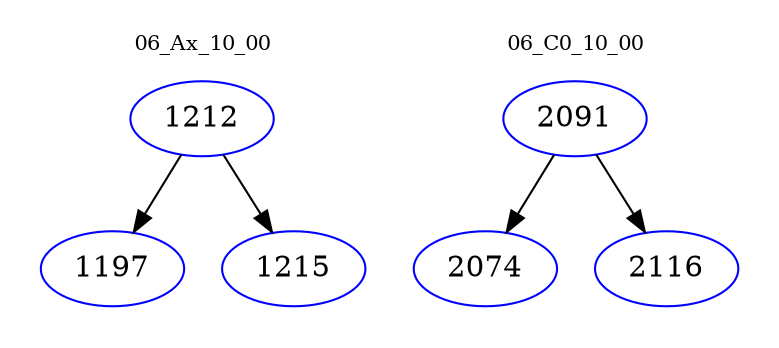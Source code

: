 digraph{
subgraph cluster_0 {
color = white
label = "06_Ax_10_00";
fontsize=10;
T0_1212 [label="1212", color="blue"]
T0_1212 -> T0_1197 [color="black"]
T0_1197 [label="1197", color="blue"]
T0_1212 -> T0_1215 [color="black"]
T0_1215 [label="1215", color="blue"]
}
subgraph cluster_1 {
color = white
label = "06_C0_10_00";
fontsize=10;
T1_2091 [label="2091", color="blue"]
T1_2091 -> T1_2074 [color="black"]
T1_2074 [label="2074", color="blue"]
T1_2091 -> T1_2116 [color="black"]
T1_2116 [label="2116", color="blue"]
}
}
